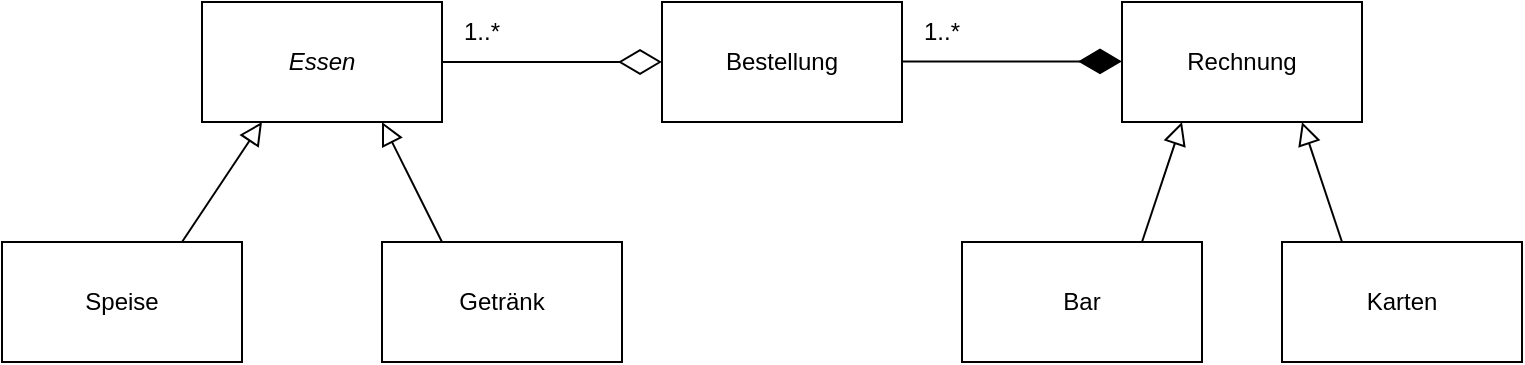 <mxfile version="21.3.6" type="github">
  <diagram name="Page-1" id="Vxe8pdI84jULSFqn59Dx">
    <mxGraphModel dx="819" dy="434" grid="1" gridSize="10" guides="1" tooltips="1" connect="1" arrows="1" fold="1" page="1" pageScale="1" pageWidth="1169" pageHeight="1654" math="0" shadow="0">
      <root>
        <mxCell id="0" />
        <mxCell id="1" parent="0" />
        <mxCell id="_Nss0T9hq2oYAGGGBNdI-1" value="Bestellung" style="rounded=0;whiteSpace=wrap;html=1;" vertex="1" parent="1">
          <mxGeometry x="390" y="270" width="120" height="60" as="geometry" />
        </mxCell>
        <mxCell id="_Nss0T9hq2oYAGGGBNdI-2" value="&lt;i&gt;Essen&lt;/i&gt;" style="rounded=0;whiteSpace=wrap;html=1;" vertex="1" parent="1">
          <mxGeometry x="160" y="270" width="120" height="60" as="geometry" />
        </mxCell>
        <mxCell id="_Nss0T9hq2oYAGGGBNdI-3" value="Rechnung" style="rounded=0;whiteSpace=wrap;html=1;" vertex="1" parent="1">
          <mxGeometry x="620" y="270" width="120" height="60" as="geometry" />
        </mxCell>
        <mxCell id="_Nss0T9hq2oYAGGGBNdI-4" value="" style="endArrow=diamondThin;html=1;rounded=0;entryX=0;entryY=0.5;entryDx=0;entryDy=0;endFill=0;endSize=19;exitX=1;exitY=0.5;exitDx=0;exitDy=0;" edge="1" parent="1" source="_Nss0T9hq2oYAGGGBNdI-2" target="_Nss0T9hq2oYAGGGBNdI-1">
          <mxGeometry width="50" height="50" relative="1" as="geometry">
            <mxPoint x="280" y="300" as="sourcePoint" />
            <mxPoint x="750" y="340" as="targetPoint" />
          </mxGeometry>
        </mxCell>
        <mxCell id="_Nss0T9hq2oYAGGGBNdI-6" value="" style="endArrow=diamondThin;html=1;rounded=0;entryX=0;entryY=0.5;entryDx=0;entryDy=0;endFill=1;endSize=19;exitX=1;exitY=0.5;exitDx=0;exitDy=0;" edge="1" parent="1">
          <mxGeometry width="50" height="50" relative="1" as="geometry">
            <mxPoint x="510" y="299.71" as="sourcePoint" />
            <mxPoint x="620" y="299.71" as="targetPoint" />
          </mxGeometry>
        </mxCell>
        <mxCell id="_Nss0T9hq2oYAGGGBNdI-8" value="Bar" style="rounded=0;whiteSpace=wrap;html=1;" vertex="1" parent="1">
          <mxGeometry x="540" y="390" width="120" height="60" as="geometry" />
        </mxCell>
        <mxCell id="_Nss0T9hq2oYAGGGBNdI-9" value="Karten" style="rounded=0;whiteSpace=wrap;html=1;" vertex="1" parent="1">
          <mxGeometry x="700" y="390" width="120" height="60" as="geometry" />
        </mxCell>
        <mxCell id="_Nss0T9hq2oYAGGGBNdI-10" value="" style="endArrow=block;html=1;rounded=0;entryX=0.25;entryY=1;entryDx=0;entryDy=0;exitX=0.75;exitY=0;exitDx=0;exitDy=0;endFill=0;endSize=9;" edge="1" parent="1" source="_Nss0T9hq2oYAGGGBNdI-8" target="_Nss0T9hq2oYAGGGBNdI-3">
          <mxGeometry width="50" height="50" relative="1" as="geometry">
            <mxPoint x="470" y="390" as="sourcePoint" />
            <mxPoint x="520" y="340" as="targetPoint" />
          </mxGeometry>
        </mxCell>
        <mxCell id="_Nss0T9hq2oYAGGGBNdI-11" value="" style="endArrow=block;html=1;rounded=0;exitX=0.25;exitY=0;exitDx=0;exitDy=0;endFill=0;endSize=9;entryX=0.75;entryY=1;entryDx=0;entryDy=0;" edge="1" parent="1" source="_Nss0T9hq2oYAGGGBNdI-15" target="_Nss0T9hq2oYAGGGBNdI-2">
          <mxGeometry width="50" height="50" relative="1" as="geometry">
            <mxPoint x="640" y="400" as="sourcePoint" />
            <mxPoint x="410" y="350" as="targetPoint" />
          </mxGeometry>
        </mxCell>
        <mxCell id="_Nss0T9hq2oYAGGGBNdI-12" value="1..*" style="text;html=1;strokeColor=none;fillColor=none;align=center;verticalAlign=middle;whiteSpace=wrap;rounded=0;" vertex="1" parent="1">
          <mxGeometry x="270" y="270" width="60" height="30" as="geometry" />
        </mxCell>
        <mxCell id="_Nss0T9hq2oYAGGGBNdI-13" value="1..*" style="text;html=1;strokeColor=none;fillColor=none;align=center;verticalAlign=middle;whiteSpace=wrap;rounded=0;" vertex="1" parent="1">
          <mxGeometry x="500" y="270" width="60" height="30" as="geometry" />
        </mxCell>
        <mxCell id="_Nss0T9hq2oYAGGGBNdI-14" value="Speise" style="rounded=0;whiteSpace=wrap;html=1;" vertex="1" parent="1">
          <mxGeometry x="60" y="390" width="120" height="60" as="geometry" />
        </mxCell>
        <mxCell id="_Nss0T9hq2oYAGGGBNdI-15" value="Getränk" style="rounded=0;whiteSpace=wrap;html=1;" vertex="1" parent="1">
          <mxGeometry x="250" y="390" width="120" height="60" as="geometry" />
        </mxCell>
        <mxCell id="_Nss0T9hq2oYAGGGBNdI-16" value="" style="endArrow=block;html=1;rounded=0;entryX=0.25;entryY=1;entryDx=0;entryDy=0;exitX=0.75;exitY=0;exitDx=0;exitDy=0;endFill=0;endSize=9;" edge="1" parent="1" source="_Nss0T9hq2oYAGGGBNdI-14" target="_Nss0T9hq2oYAGGGBNdI-2">
          <mxGeometry width="50" height="50" relative="1" as="geometry">
            <mxPoint x="100" y="370" as="sourcePoint" />
            <mxPoint x="120" y="310" as="targetPoint" />
          </mxGeometry>
        </mxCell>
        <mxCell id="_Nss0T9hq2oYAGGGBNdI-17" value="" style="endArrow=block;html=1;rounded=0;entryX=0.75;entryY=1;entryDx=0;entryDy=0;exitX=0.25;exitY=0;exitDx=0;exitDy=0;endFill=0;endSize=9;" edge="1" parent="1" source="_Nss0T9hq2oYAGGGBNdI-9" target="_Nss0T9hq2oYAGGGBNdI-3">
          <mxGeometry width="50" height="50" relative="1" as="geometry">
            <mxPoint x="740" y="400" as="sourcePoint" />
            <mxPoint x="720" y="340" as="targetPoint" />
          </mxGeometry>
        </mxCell>
      </root>
    </mxGraphModel>
  </diagram>
</mxfile>
